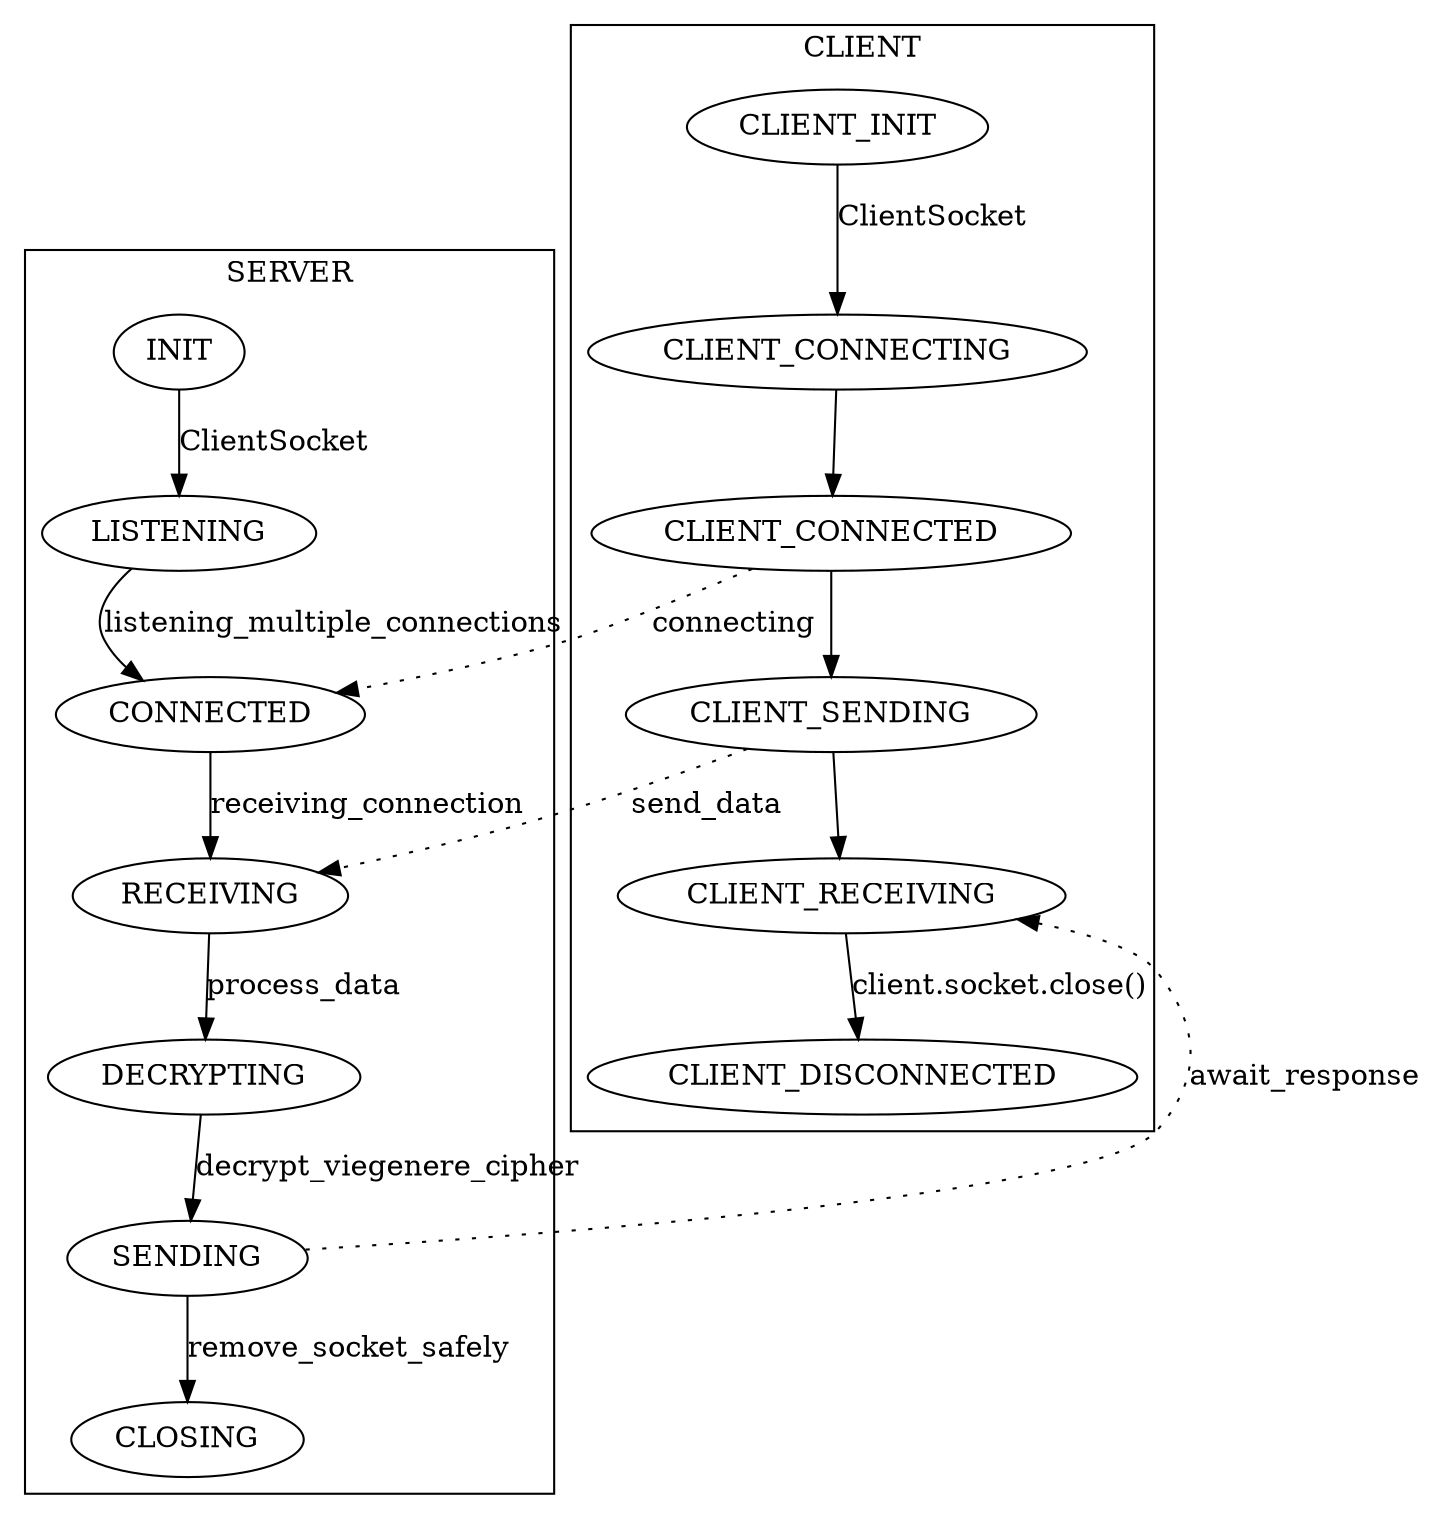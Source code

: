 digraph StateMachine {

    // SERVER
    subgraph cluster_server{
        label="SERVER"
        INIT -> LISTENING [label="ClientSocket"];
        LISTENING -> CONNECTED [label="listening_multiple_connections"];
        CONNECTED -> RECEIVING [label="receiving_connection"];
        RECEIVING -> DECRYPTING [label="process_data"];
        DECRYPTING -> SENDING [label="decrypt_viegenere_cipher"];
        SENDING -> CLOSING [label="remove_socket_safely"];
    }
    // Client

    subgraph cluster_client{
        label="CLIENT"
        CLIENT_INIT -> CLIENT_CONNECTING [label="ClientSocket"];
        CLIENT_CONNECTING -> CLIENT_CONNECTED
        CLIENT_CONNECTED -> CLIENT_SENDING
        CLIENT_SENDING -> CLIENT_RECEIVING
        CLIENT_RECEIVING -> CLIENT_DISCONNECTED [label="client.socket.close()"];
    }
    CLIENT_CONNECTED -> CONNECTED [label="connecting", style="dotted"];
    CLIENT_SENDING -> RECEIVING [label="send_data", style="dotted"];
    SENDING -> CLIENT_RECEIVING [label="await_response", style="dotted"];



}
